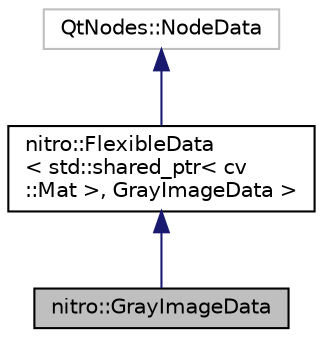 digraph "nitro::GrayImageData"
{
 // LATEX_PDF_SIZE
  edge [fontname="Helvetica",fontsize="10",labelfontname="Helvetica",labelfontsize="10"];
  node [fontname="Helvetica",fontsize="10",shape=record];
  Node1 [label="nitro::GrayImageData",height=0.2,width=0.4,color="black", fillcolor="grey75", style="filled", fontcolor="black",tooltip="Describes a data type for grayscale images."];
  Node2 -> Node1 [dir="back",color="midnightblue",fontsize="10",style="solid",fontname="Helvetica"];
  Node2 [label="nitro::FlexibleData\l\< std::shared_ptr\< cv\l::Mat \>, GrayImageData \>",height=0.2,width=0.4,color="black", fillcolor="white", style="filled",URL="$d8/dac/classnitro_1_1FlexibleData.html",tooltip=" "];
  Node3 -> Node2 [dir="back",color="midnightblue",fontsize="10",style="solid",fontname="Helvetica"];
  Node3 [label="QtNodes::NodeData",height=0.2,width=0.4,color="grey75", fillcolor="white", style="filled",tooltip=" "];
}
